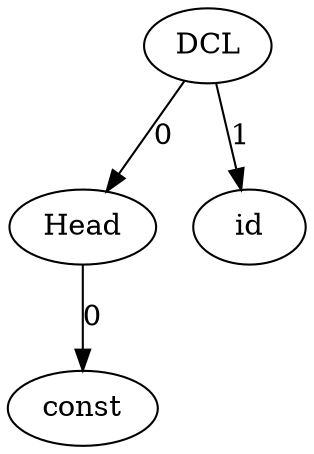 digraph G {
	0 [label=DCL]
	1 [label=Head]
	0 -> 1 [label=0]
	2 [label=const]
	1 -> 2 [label=0]
	3 [label=id]
	0 -> 3 [label=1]
}
